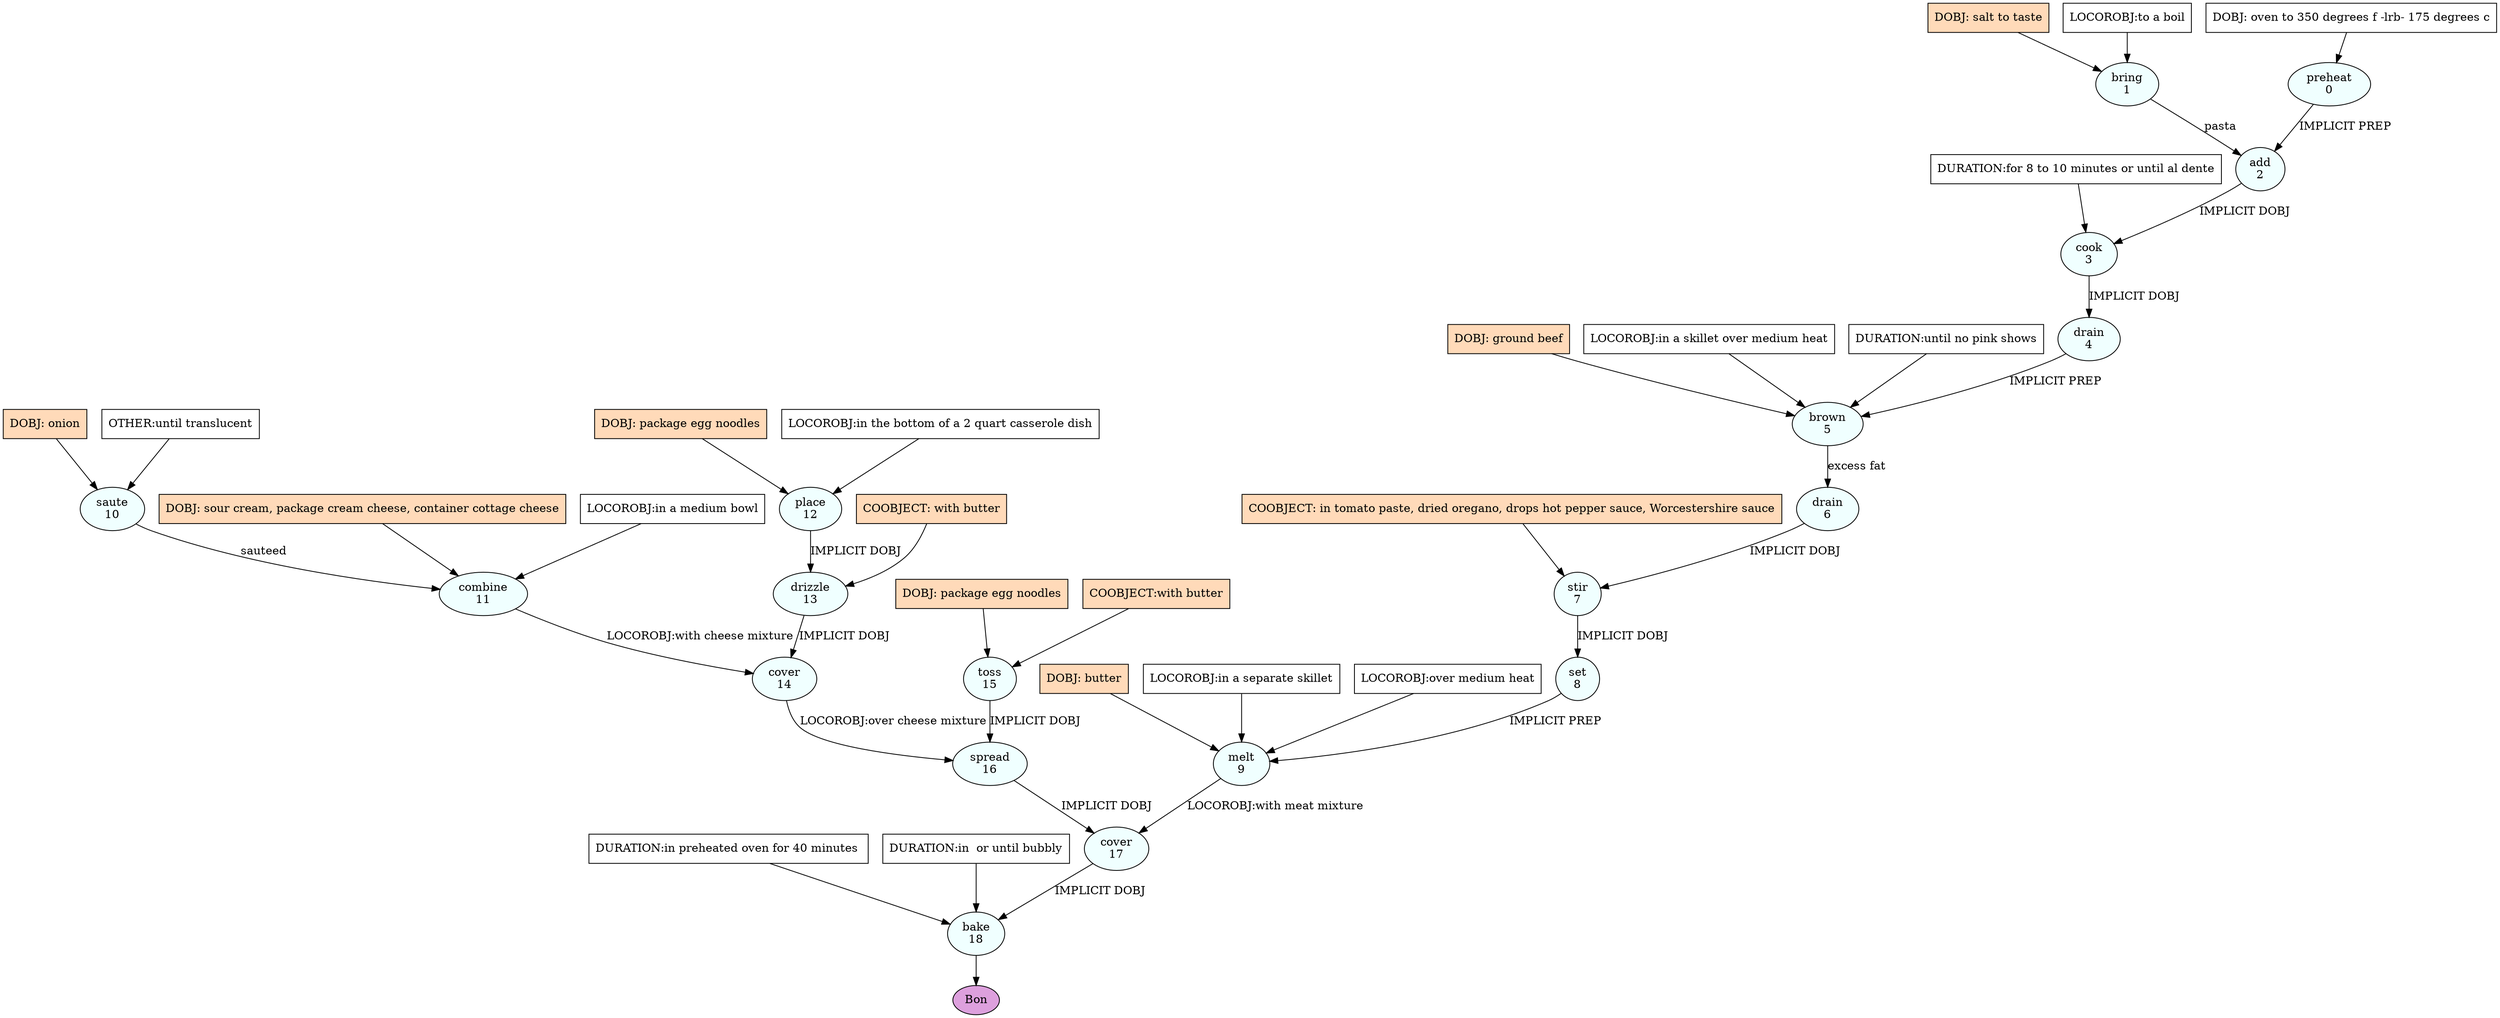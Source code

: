 digraph recipe {
E0[label="preheat
0", shape=oval, style=filled, fillcolor=azure]
E1[label="bring
1", shape=oval, style=filled, fillcolor=azure]
E2[label="add
2", shape=oval, style=filled, fillcolor=azure]
E3[label="cook
3", shape=oval, style=filled, fillcolor=azure]
E4[label="drain
4", shape=oval, style=filled, fillcolor=azure]
E5[label="brown
5", shape=oval, style=filled, fillcolor=azure]
E6[label="drain
6", shape=oval, style=filled, fillcolor=azure]
E7[label="stir
7", shape=oval, style=filled, fillcolor=azure]
E8[label="set
8", shape=oval, style=filled, fillcolor=azure]
E9[label="melt
9", shape=oval, style=filled, fillcolor=azure]
E10[label="saute
10", shape=oval, style=filled, fillcolor=azure]
E11[label="combine
11", shape=oval, style=filled, fillcolor=azure]
E12[label="place
12", shape=oval, style=filled, fillcolor=azure]
E13[label="drizzle
13", shape=oval, style=filled, fillcolor=azure]
E14[label="cover
14", shape=oval, style=filled, fillcolor=azure]
E15[label="toss
15", shape=oval, style=filled, fillcolor=azure]
E16[label="spread
16", shape=oval, style=filled, fillcolor=azure]
E17[label="cover
17", shape=oval, style=filled, fillcolor=azure]
E18[label="bake
18", shape=oval, style=filled, fillcolor=azure]
D10[label="DOBJ: onion", shape=box, style=filled, fillcolor=peachpuff]
D10 -> E10
P10_0[label="OTHER:until translucent", shape=box, style=filled, fillcolor=white]
P10_0 -> E10
D1[label="DOBJ: salt to taste", shape=box, style=filled, fillcolor=peachpuff]
D1 -> E1
P1_0[label="LOCOROBJ:to a boil", shape=box, style=filled, fillcolor=white]
P1_0 -> E1
D15[label="DOBJ: package egg noodles", shape=box, style=filled, fillcolor=peachpuff]
D15 -> E15
P15_0[label="COOBJECT:with butter", shape=box, style=filled, fillcolor=peachpuff]
P15_0 -> E15
D12[label="DOBJ: package egg noodles", shape=box, style=filled, fillcolor=peachpuff]
D12 -> E12
P12_0[label="LOCOROBJ:in the bottom of a 2 quart casserole dish", shape=box, style=filled, fillcolor=white]
P12_0 -> E12
D0[label="DOBJ: oven to 350 degrees f -lrb- 175 degrees c", shape=box, style=filled, fillcolor=white]
D0 -> E0
E1 -> E2 [label="pasta"]
E0 -> E2 [label="IMPLICIT PREP"]
E2 -> E3 [label="IMPLICIT DOBJ"]
P3_0_0[label="DURATION:for 8 to 10 minutes or until al dente", shape=box, style=filled, fillcolor=white]
P3_0_0 -> E3
E3 -> E4 [label="IMPLICIT DOBJ"]
D5_ing[label="DOBJ: ground beef", shape=box, style=filled, fillcolor=peachpuff]
D5_ing -> E5
E4 -> E5 [label="IMPLICIT PREP"]
P5_1_0[label="LOCOROBJ:in a skillet over medium heat", shape=box, style=filled, fillcolor=white]
P5_1_0 -> E5
P5_2_0[label="DURATION:until no pink shows", shape=box, style=filled, fillcolor=white]
P5_2_0 -> E5
E5 -> E6 [label="excess fat"]
E6 -> E7 [label="IMPLICIT DOBJ"]
P7_0_ing[label="COOBJECT: in tomato paste, dried oregano, drops hot pepper sauce, Worcestershire sauce", shape=box, style=filled, fillcolor=peachpuff]
P7_0_ing -> E7
E7 -> E8 [label="IMPLICIT DOBJ"]
D9_ing[label="DOBJ: butter", shape=box, style=filled, fillcolor=peachpuff]
D9_ing -> E9
E8 -> E9 [label="IMPLICIT PREP"]
P9_1_0[label="LOCOROBJ:in a separate skillet", shape=box, style=filled, fillcolor=white]
P9_1_0 -> E9
P9_2_0[label="LOCOROBJ:over medium heat", shape=box, style=filled, fillcolor=white]
P9_2_0 -> E9
D11_ing[label="DOBJ: sour cream, package cream cheese, container cottage cheese", shape=box, style=filled, fillcolor=peachpuff]
D11_ing -> E11
E10 -> E11 [label="sauteed"]
P11_0_0[label="LOCOROBJ:in a medium bowl", shape=box, style=filled, fillcolor=white]
P11_0_0 -> E11
E12 -> E13 [label="IMPLICIT DOBJ"]
P13_0_ing[label="COOBJECT: with butter", shape=box, style=filled, fillcolor=peachpuff]
P13_0_ing -> E13
E13 -> E14 [label="IMPLICIT DOBJ"]
E11 -> E14 [label="LOCOROBJ:with cheese mixture"]
E15 -> E16 [label="IMPLICIT DOBJ"]
E14 -> E16 [label="LOCOROBJ:over cheese mixture"]
E16 -> E17 [label="IMPLICIT DOBJ"]
E9 -> E17 [label="LOCOROBJ:with meat mixture"]
E17 -> E18 [label="IMPLICIT DOBJ"]
P18_0_0[label="DURATION:in preheated oven for 40 minutes ", shape=box, style=filled, fillcolor=white]
P18_0_0 -> E18
P18_0_1[label="DURATION:in  or until bubbly", shape=box, style=filled, fillcolor=white]
P18_0_1 -> E18
EOR[label="Bon", shape=oval, style=filled, fillcolor=plum]
E18 -> EOR
}
